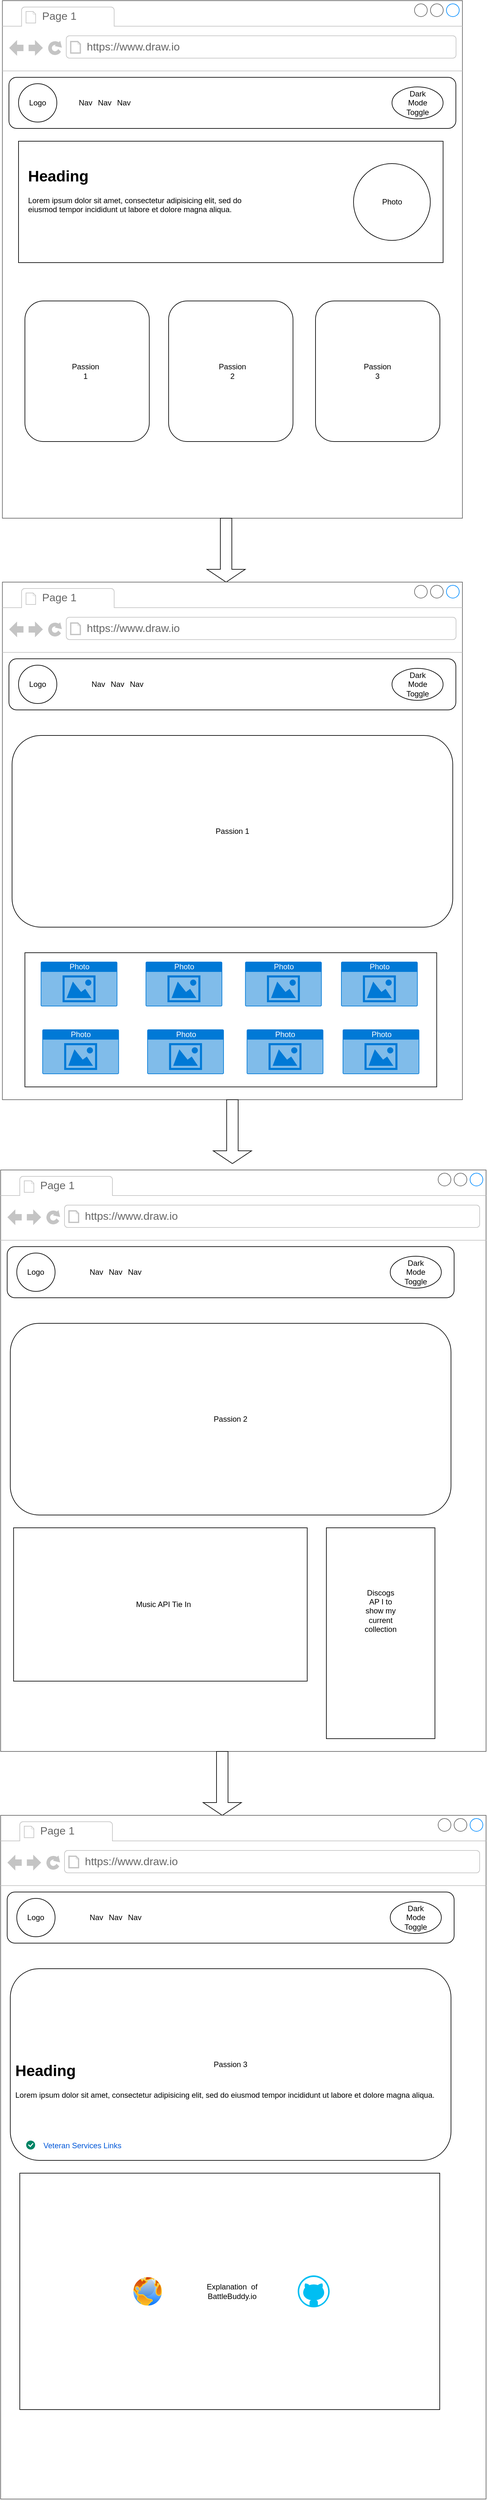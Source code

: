 <mxfile version="13.1.3">
    <diagram id="6hGFLwfOUW9BJ-s0fimq" name="Page-1">
        <mxGraphModel dx="1074" dy="798" grid="1" gridSize="10" guides="1" tooltips="1" connect="1" arrows="1" fold="1" page="1" pageScale="1" pageWidth="827" pageHeight="1169" math="0" shadow="0">
            <root>
                <mxCell id="0"/>
                <mxCell id="1" parent="0"/>
                <mxCell id="2" value="" style="rounded=0;whiteSpace=wrap;html=1;" vertex="1" parent="1">
                    <mxGeometry x="76" y="180" width="600" height="460" as="geometry"/>
                </mxCell>
                <mxCell id="6" value="" style="strokeWidth=1;shadow=0;dashed=0;align=center;html=1;shape=mxgraph.mockup.containers.browserWindow;rSize=0;strokeColor=#666666;strokeColor2=#008cff;strokeColor3=#c4c4c4;mainText=,;recursiveResize=0;" vertex="1" parent="1">
                    <mxGeometry x="69.75" y="180" width="720.25" height="810" as="geometry"/>
                </mxCell>
                <mxCell id="7" value="Page 1" style="strokeWidth=1;shadow=0;dashed=0;align=center;html=1;shape=mxgraph.mockup.containers.anchor;fontSize=17;fontColor=#666666;align=left;" vertex="1" parent="6">
                    <mxGeometry x="60" y="12" width="110" height="26" as="geometry"/>
                </mxCell>
                <mxCell id="8" value="https://www.draw.io" style="strokeWidth=1;shadow=0;dashed=0;align=center;html=1;shape=mxgraph.mockup.containers.anchor;rSize=0;fontSize=17;fontColor=#666666;align=left;" vertex="1" parent="6">
                    <mxGeometry x="130" y="60" width="250" height="26" as="geometry"/>
                </mxCell>
                <mxCell id="27" value="" style="rounded=0;whiteSpace=wrap;html=1;" vertex="1" parent="6">
                    <mxGeometry x="25.25" y="220" width="664.75" height="190" as="geometry"/>
                </mxCell>
                <mxCell id="48" value="" style="rounded=1;whiteSpace=wrap;html=1;" vertex="1" parent="6">
                    <mxGeometry x="10.25" y="120" width="699.75" height="80" as="geometry"/>
                </mxCell>
                <mxCell id="50" value="" style="ellipse;whiteSpace=wrap;html=1;aspect=fixed;" vertex="1" parent="6">
                    <mxGeometry x="25.25" y="130" width="60" height="60" as="geometry"/>
                </mxCell>
                <mxCell id="51" value="" style="ellipse;whiteSpace=wrap;html=1;" vertex="1" parent="6">
                    <mxGeometry x="610" y="135" width="80" height="50" as="geometry"/>
                </mxCell>
                <mxCell id="54" value="Logo" style="text;html=1;strokeColor=none;fillColor=none;align=center;verticalAlign=middle;whiteSpace=wrap;rounded=0;" vertex="1" parent="6">
                    <mxGeometry x="35.25" y="150" width="40" height="20" as="geometry"/>
                </mxCell>
                <mxCell id="55" value="Dark Mode Toggle" style="text;html=1;strokeColor=none;fillColor=none;align=center;verticalAlign=middle;whiteSpace=wrap;rounded=0;" vertex="1" parent="6">
                    <mxGeometry x="630" y="150" width="40" height="20" as="geometry"/>
                </mxCell>
                <mxCell id="59" value="&lt;h1&gt;Heading&lt;/h1&gt;&lt;p&gt;Lorem ipsum dolor sit amet, consectetur adipisicing elit, sed do eiusmod tempor incididunt ut labore et dolore magna aliqua.&lt;/p&gt;" style="text;html=1;strokeColor=none;fillColor=none;spacing=5;spacingTop=-20;whiteSpace=wrap;overflow=hidden;rounded=0;" vertex="1" parent="6">
                    <mxGeometry x="35.25" y="255" width="344.75" height="120" as="geometry"/>
                </mxCell>
                <mxCell id="60" value="" style="ellipse;whiteSpace=wrap;html=1;aspect=fixed;" vertex="1" parent="6">
                    <mxGeometry x="549.75" y="255" width="120.25" height="120.25" as="geometry"/>
                </mxCell>
                <mxCell id="61" value="Photo" style="text;html=1;strokeColor=none;fillColor=none;align=center;verticalAlign=middle;whiteSpace=wrap;rounded=0;" vertex="1" parent="6">
                    <mxGeometry x="589.88" y="305" width="40" height="20" as="geometry"/>
                </mxCell>
                <mxCell id="62" value="" style="rounded=1;whiteSpace=wrap;html=1;" vertex="1" parent="6">
                    <mxGeometry x="35.25" y="470" width="194.75" height="220" as="geometry"/>
                </mxCell>
                <mxCell id="64" value="" style="rounded=1;whiteSpace=wrap;html=1;" vertex="1" parent="6">
                    <mxGeometry x="490.25" y="470" width="194.75" height="220" as="geometry"/>
                </mxCell>
                <mxCell id="63" value="" style="rounded=1;whiteSpace=wrap;html=1;" vertex="1" parent="6">
                    <mxGeometry x="260.25" y="470" width="194.75" height="220" as="geometry"/>
                </mxCell>
                <mxCell id="65" value="Passion 1" style="text;html=1;strokeColor=none;fillColor=none;align=center;verticalAlign=middle;whiteSpace=wrap;rounded=0;" vertex="1" parent="6">
                    <mxGeometry x="110.25" y="570" width="40" height="20" as="geometry"/>
                </mxCell>
                <mxCell id="66" value="Passion 2" style="text;html=1;strokeColor=none;fillColor=none;align=center;verticalAlign=middle;whiteSpace=wrap;rounded=0;" vertex="1" parent="6">
                    <mxGeometry x="340.13" y="570" width="40" height="20" as="geometry"/>
                </mxCell>
                <mxCell id="67" value="Passion 3" style="text;html=1;strokeColor=none;fillColor=none;align=center;verticalAlign=middle;whiteSpace=wrap;rounded=0;" vertex="1" parent="6">
                    <mxGeometry x="567.62" y="570" width="40" height="20" as="geometry"/>
                </mxCell>
                <mxCell id="109" value="Nav" style="text;html=1;strokeColor=none;fillColor=none;align=center;verticalAlign=middle;whiteSpace=wrap;rounded=0;" vertex="1" parent="6">
                    <mxGeometry x="140.5" y="150" width="40" height="20" as="geometry"/>
                </mxCell>
                <mxCell id="110" value="Nav" style="text;html=1;strokeColor=none;fillColor=none;align=center;verticalAlign=middle;whiteSpace=wrap;rounded=0;" vertex="1" parent="6">
                    <mxGeometry x="110.25" y="150" width="40" height="20" as="geometry"/>
                </mxCell>
                <mxCell id="111" value="Nav" style="text;html=1;strokeColor=none;fillColor=none;align=center;verticalAlign=middle;whiteSpace=wrap;rounded=0;" vertex="1" parent="6">
                    <mxGeometry x="170.25" y="150" width="40" height="20" as="geometry"/>
                </mxCell>
                <mxCell id="69" value="" style="shape=singleArrow;direction=south;whiteSpace=wrap;html=1;" vertex="1" parent="1">
                    <mxGeometry x="390" y="990" width="60" height="100" as="geometry"/>
                </mxCell>
                <mxCell id="70" value="" style="strokeWidth=1;shadow=0;dashed=0;align=center;html=1;shape=mxgraph.mockup.containers.browserWindow;rSize=0;strokeColor=#666666;strokeColor2=#008cff;strokeColor3=#c4c4c4;mainText=,;recursiveResize=0;" vertex="1" parent="1">
                    <mxGeometry x="69.75" y="1090" width="720.25" height="810" as="geometry"/>
                </mxCell>
                <mxCell id="128" value="" style="rounded=0;whiteSpace=wrap;html=1;" vertex="1" parent="70">
                    <mxGeometry x="35.25" y="580" width="644.75" height="210" as="geometry"/>
                </mxCell>
                <mxCell id="71" value="Page 1" style="strokeWidth=1;shadow=0;dashed=0;align=center;html=1;shape=mxgraph.mockup.containers.anchor;fontSize=17;fontColor=#666666;align=left;" vertex="1" parent="70">
                    <mxGeometry x="60" y="12" width="110" height="26" as="geometry"/>
                </mxCell>
                <mxCell id="72" value="https://www.draw.io" style="strokeWidth=1;shadow=0;dashed=0;align=center;html=1;shape=mxgraph.mockup.containers.anchor;rSize=0;fontSize=17;fontColor=#666666;align=left;" vertex="1" parent="70">
                    <mxGeometry x="130" y="60" width="250" height="26" as="geometry"/>
                </mxCell>
                <mxCell id="74" value="" style="rounded=1;whiteSpace=wrap;html=1;" vertex="1" parent="70">
                    <mxGeometry x="10.25" y="120" width="699.75" height="80" as="geometry"/>
                </mxCell>
                <mxCell id="75" value="" style="ellipse;whiteSpace=wrap;html=1;aspect=fixed;" vertex="1" parent="70">
                    <mxGeometry x="25.25" y="130" width="60" height="60" as="geometry"/>
                </mxCell>
                <mxCell id="76" value="" style="ellipse;whiteSpace=wrap;html=1;" vertex="1" parent="70">
                    <mxGeometry x="610" y="135" width="80" height="50" as="geometry"/>
                </mxCell>
                <mxCell id="77" value="Logo" style="text;html=1;strokeColor=none;fillColor=none;align=center;verticalAlign=middle;whiteSpace=wrap;rounded=0;" vertex="1" parent="70">
                    <mxGeometry x="35.25" y="150" width="40" height="20" as="geometry"/>
                </mxCell>
                <mxCell id="78" value="Dark Mode Toggle" style="text;html=1;strokeColor=none;fillColor=none;align=center;verticalAlign=middle;whiteSpace=wrap;rounded=0;" vertex="1" parent="70">
                    <mxGeometry x="630" y="150" width="40" height="20" as="geometry"/>
                </mxCell>
                <mxCell id="82" value="" style="rounded=1;whiteSpace=wrap;html=1;" vertex="1" parent="70">
                    <mxGeometry x="15.13" y="240" width="690" height="300" as="geometry"/>
                </mxCell>
                <mxCell id="85" value="Passion 1" style="text;html=1;strokeColor=none;fillColor=none;align=center;verticalAlign=middle;whiteSpace=wrap;rounded=0;" vertex="1" parent="70">
                    <mxGeometry x="317.25" y="350" width="85.75" height="80" as="geometry"/>
                </mxCell>
                <mxCell id="106" value="Nav" style="text;html=1;strokeColor=none;fillColor=none;align=center;verticalAlign=middle;whiteSpace=wrap;rounded=0;" vertex="1" parent="70">
                    <mxGeometry x="130" y="150" width="40" height="20" as="geometry"/>
                </mxCell>
                <mxCell id="107" value="Nav" style="text;html=1;strokeColor=none;fillColor=none;align=center;verticalAlign=middle;whiteSpace=wrap;rounded=0;" vertex="1" parent="70">
                    <mxGeometry x="160.25" y="150" width="40" height="20" as="geometry"/>
                </mxCell>
                <mxCell id="108" value="Nav" style="text;html=1;strokeColor=none;fillColor=none;align=center;verticalAlign=middle;whiteSpace=wrap;rounded=0;" vertex="1" parent="70">
                    <mxGeometry x="190" y="150" width="40" height="20" as="geometry"/>
                </mxCell>
                <mxCell id="129" value="Photo" style="html=1;strokeColor=none;fillColor=#0079D6;labelPosition=center;verticalLabelPosition=middle;verticalAlign=top;align=center;fontSize=12;outlineConnect=0;spacingTop=-6;fontColor=#FFFFFF;shape=mxgraph.sitemap.photo;" vertex="1" parent="70">
                    <mxGeometry x="60" y="594" width="120" height="70" as="geometry"/>
                </mxCell>
                <mxCell id="130" value="Photo" style="html=1;strokeColor=none;fillColor=#0079D6;labelPosition=center;verticalLabelPosition=middle;verticalAlign=top;align=center;fontSize=12;outlineConnect=0;spacingTop=-6;fontColor=#FFFFFF;shape=mxgraph.sitemap.photo;" vertex="1" parent="70">
                    <mxGeometry x="224.25" y="594" width="120" height="70" as="geometry"/>
                </mxCell>
                <mxCell id="131" value="Photo" style="html=1;strokeColor=none;fillColor=#0079D6;labelPosition=center;verticalLabelPosition=middle;verticalAlign=top;align=center;fontSize=12;outlineConnect=0;spacingTop=-6;fontColor=#FFFFFF;shape=mxgraph.sitemap.photo;" vertex="1" parent="70">
                    <mxGeometry x="380" y="594" width="120" height="70" as="geometry"/>
                </mxCell>
                <mxCell id="132" value="Photo" style="html=1;strokeColor=none;fillColor=#0079D6;labelPosition=center;verticalLabelPosition=middle;verticalAlign=top;align=center;fontSize=12;outlineConnect=0;spacingTop=-6;fontColor=#FFFFFF;shape=mxgraph.sitemap.photo;" vertex="1" parent="70">
                    <mxGeometry x="530.25" y="594" width="120" height="70" as="geometry"/>
                </mxCell>
                <mxCell id="133" value="Photo" style="html=1;strokeColor=none;fillColor=#0079D6;labelPosition=center;verticalLabelPosition=middle;verticalAlign=top;align=center;fontSize=12;outlineConnect=0;spacingTop=-6;fontColor=#FFFFFF;shape=mxgraph.sitemap.photo;" vertex="1" parent="70">
                    <mxGeometry x="62.5" y="700" width="120" height="70" as="geometry"/>
                </mxCell>
                <mxCell id="134" value="Photo" style="html=1;strokeColor=none;fillColor=#0079D6;labelPosition=center;verticalLabelPosition=middle;verticalAlign=top;align=center;fontSize=12;outlineConnect=0;spacingTop=-6;fontColor=#FFFFFF;shape=mxgraph.sitemap.photo;" vertex="1" parent="70">
                    <mxGeometry x="226.75" y="700" width="120" height="70" as="geometry"/>
                </mxCell>
                <mxCell id="135" value="Photo" style="html=1;strokeColor=none;fillColor=#0079D6;labelPosition=center;verticalLabelPosition=middle;verticalAlign=top;align=center;fontSize=12;outlineConnect=0;spacingTop=-6;fontColor=#FFFFFF;shape=mxgraph.sitemap.photo;" vertex="1" parent="70">
                    <mxGeometry x="382.5" y="700" width="120" height="70" as="geometry"/>
                </mxCell>
                <mxCell id="136" value="Photo" style="html=1;strokeColor=none;fillColor=#0079D6;labelPosition=center;verticalLabelPosition=middle;verticalAlign=top;align=center;fontSize=12;outlineConnect=0;spacingTop=-6;fontColor=#FFFFFF;shape=mxgraph.sitemap.photo;" vertex="1" parent="70">
                    <mxGeometry x="532.75" y="700" width="120" height="70" as="geometry"/>
                </mxCell>
                <mxCell id="137" value="" style="shape=singleArrow;direction=south;whiteSpace=wrap;html=1;" vertex="1" parent="1">
                    <mxGeometry x="399.88" y="1900" width="60" height="100" as="geometry"/>
                </mxCell>
                <mxCell id="138" value="" style="strokeWidth=1;shadow=0;dashed=0;align=center;html=1;shape=mxgraph.mockup.containers.browserWindow;rSize=0;strokeColor=#666666;strokeColor2=#008cff;strokeColor3=#c4c4c4;mainText=,;recursiveResize=0;" vertex="1" parent="1">
                    <mxGeometry x="67" y="2010" width="760" height="910" as="geometry"/>
                </mxCell>
                <mxCell id="140" value="Page 1" style="strokeWidth=1;shadow=0;dashed=0;align=center;html=1;shape=mxgraph.mockup.containers.anchor;fontSize=17;fontColor=#666666;align=left;" vertex="1" parent="138">
                    <mxGeometry x="60" y="12" width="110" height="26" as="geometry"/>
                </mxCell>
                <mxCell id="141" value="https://www.draw.io" style="strokeWidth=1;shadow=0;dashed=0;align=center;html=1;shape=mxgraph.mockup.containers.anchor;rSize=0;fontSize=17;fontColor=#666666;align=left;" vertex="1" parent="138">
                    <mxGeometry x="130" y="60" width="250" height="26" as="geometry"/>
                </mxCell>
                <mxCell id="142" value="" style="rounded=1;whiteSpace=wrap;html=1;" vertex="1" parent="138">
                    <mxGeometry x="10.25" y="120" width="699.75" height="80" as="geometry"/>
                </mxCell>
                <mxCell id="143" value="" style="ellipse;whiteSpace=wrap;html=1;aspect=fixed;" vertex="1" parent="138">
                    <mxGeometry x="25.25" y="130" width="60" height="60" as="geometry"/>
                </mxCell>
                <mxCell id="144" value="" style="ellipse;whiteSpace=wrap;html=1;" vertex="1" parent="138">
                    <mxGeometry x="610" y="135" width="80" height="50" as="geometry"/>
                </mxCell>
                <mxCell id="145" value="Logo" style="text;html=1;strokeColor=none;fillColor=none;align=center;verticalAlign=middle;whiteSpace=wrap;rounded=0;" vertex="1" parent="138">
                    <mxGeometry x="35.25" y="150" width="40" height="20" as="geometry"/>
                </mxCell>
                <mxCell id="146" value="Dark Mode Toggle" style="text;html=1;strokeColor=none;fillColor=none;align=center;verticalAlign=middle;whiteSpace=wrap;rounded=0;" vertex="1" parent="138">
                    <mxGeometry x="630" y="150" width="40" height="20" as="geometry"/>
                </mxCell>
                <mxCell id="147" value="" style="rounded=1;whiteSpace=wrap;html=1;" vertex="1" parent="138">
                    <mxGeometry x="15.13" y="240" width="690" height="300" as="geometry"/>
                </mxCell>
                <mxCell id="148" value="Passion 2" style="text;html=1;strokeColor=none;fillColor=none;align=center;verticalAlign=middle;whiteSpace=wrap;rounded=0;" vertex="1" parent="138">
                    <mxGeometry x="317.25" y="350" width="85.75" height="80" as="geometry"/>
                </mxCell>
                <mxCell id="149" value="Nav" style="text;html=1;strokeColor=none;fillColor=none;align=center;verticalAlign=middle;whiteSpace=wrap;rounded=0;" vertex="1" parent="138">
                    <mxGeometry x="130" y="150" width="40" height="20" as="geometry"/>
                </mxCell>
                <mxCell id="150" value="Nav" style="text;html=1;strokeColor=none;fillColor=none;align=center;verticalAlign=middle;whiteSpace=wrap;rounded=0;" vertex="1" parent="138">
                    <mxGeometry x="160.25" y="150" width="40" height="20" as="geometry"/>
                </mxCell>
                <mxCell id="151" value="Nav" style="text;html=1;strokeColor=none;fillColor=none;align=center;verticalAlign=middle;whiteSpace=wrap;rounded=0;" vertex="1" parent="138">
                    <mxGeometry x="190" y="150" width="40" height="20" as="geometry"/>
                </mxCell>
                <mxCell id="160" value="" style="rounded=0;whiteSpace=wrap;html=1;" vertex="1" parent="138">
                    <mxGeometry x="20.25" y="560" width="459.75" height="240" as="geometry"/>
                </mxCell>
                <mxCell id="161" value="Music API Tie In" style="text;html=1;strokeColor=none;fillColor=none;align=center;verticalAlign=middle;whiteSpace=wrap;rounded=0;" vertex="1" parent="138">
                    <mxGeometry x="190" y="660" width="130" height="40" as="geometry"/>
                </mxCell>
                <mxCell id="162" value="" style="rounded=0;whiteSpace=wrap;html=1;rotation=90;" vertex="1" parent="138">
                    <mxGeometry x="430" y="640" width="330" height="170" as="geometry"/>
                </mxCell>
                <mxCell id="163" value="Discogs AP I to show my current collection" style="text;html=1;strokeColor=none;fillColor=none;align=center;verticalAlign=middle;whiteSpace=wrap;rounded=0;" vertex="1" parent="138">
                    <mxGeometry x="575" y="680" width="40" height="20" as="geometry"/>
                </mxCell>
                <mxCell id="164" value="" style="shape=singleArrow;direction=south;whiteSpace=wrap;html=1;" vertex="1" parent="1">
                    <mxGeometry x="384" y="2920" width="60" height="100" as="geometry"/>
                </mxCell>
                <mxCell id="165" value="" style="strokeWidth=1;shadow=0;dashed=0;align=center;html=1;shape=mxgraph.mockup.containers.browserWindow;rSize=0;strokeColor=#666666;strokeColor2=#008cff;strokeColor3=#c4c4c4;mainText=,;recursiveResize=0;" vertex="1" parent="1">
                    <mxGeometry x="67" y="3020" width="760" height="1070" as="geometry"/>
                </mxCell>
                <mxCell id="166" value="Page 1" style="strokeWidth=1;shadow=0;dashed=0;align=center;html=1;shape=mxgraph.mockup.containers.anchor;fontSize=17;fontColor=#666666;align=left;" vertex="1" parent="165">
                    <mxGeometry x="60" y="12" width="110" height="26" as="geometry"/>
                </mxCell>
                <mxCell id="167" value="https://www.draw.io" style="strokeWidth=1;shadow=0;dashed=0;align=center;html=1;shape=mxgraph.mockup.containers.anchor;rSize=0;fontSize=17;fontColor=#666666;align=left;" vertex="1" parent="165">
                    <mxGeometry x="130" y="60" width="250" height="26" as="geometry"/>
                </mxCell>
                <mxCell id="168" value="" style="rounded=1;whiteSpace=wrap;html=1;" vertex="1" parent="165">
                    <mxGeometry x="10.25" y="120" width="699.75" height="80" as="geometry"/>
                </mxCell>
                <mxCell id="169" value="" style="ellipse;whiteSpace=wrap;html=1;aspect=fixed;" vertex="1" parent="165">
                    <mxGeometry x="25.25" y="130" width="60" height="60" as="geometry"/>
                </mxCell>
                <mxCell id="170" value="" style="ellipse;whiteSpace=wrap;html=1;" vertex="1" parent="165">
                    <mxGeometry x="610" y="135" width="80" height="50" as="geometry"/>
                </mxCell>
                <mxCell id="171" value="Logo" style="text;html=1;strokeColor=none;fillColor=none;align=center;verticalAlign=middle;whiteSpace=wrap;rounded=0;" vertex="1" parent="165">
                    <mxGeometry x="35.25" y="150" width="40" height="20" as="geometry"/>
                </mxCell>
                <mxCell id="172" value="Dark Mode Toggle" style="text;html=1;strokeColor=none;fillColor=none;align=center;verticalAlign=middle;whiteSpace=wrap;rounded=0;" vertex="1" parent="165">
                    <mxGeometry x="630" y="150" width="40" height="20" as="geometry"/>
                </mxCell>
                <mxCell id="173" value="" style="rounded=1;whiteSpace=wrap;html=1;" vertex="1" parent="165">
                    <mxGeometry x="15.13" y="240" width="690" height="300" as="geometry"/>
                </mxCell>
                <mxCell id="174" value="Passion 3" style="text;html=1;strokeColor=none;fillColor=none;align=center;verticalAlign=middle;whiteSpace=wrap;rounded=0;" vertex="1" parent="165">
                    <mxGeometry x="317.25" y="350" width="85.75" height="80" as="geometry"/>
                </mxCell>
                <mxCell id="175" value="Nav" style="text;html=1;strokeColor=none;fillColor=none;align=center;verticalAlign=middle;whiteSpace=wrap;rounded=0;" vertex="1" parent="165">
                    <mxGeometry x="130" y="150" width="40" height="20" as="geometry"/>
                </mxCell>
                <mxCell id="176" value="Nav" style="text;html=1;strokeColor=none;fillColor=none;align=center;verticalAlign=middle;whiteSpace=wrap;rounded=0;" vertex="1" parent="165">
                    <mxGeometry x="160.25" y="150" width="40" height="20" as="geometry"/>
                </mxCell>
                <mxCell id="177" value="Nav" style="text;html=1;strokeColor=none;fillColor=none;align=center;verticalAlign=middle;whiteSpace=wrap;rounded=0;" vertex="1" parent="165">
                    <mxGeometry x="190" y="150" width="40" height="20" as="geometry"/>
                </mxCell>
                <mxCell id="182" value="&lt;h1&gt;Heading&lt;/h1&gt;&lt;p&gt;Lorem ipsum dolor sit amet, consectetur adipisicing elit, sed do eiusmod tempor incididunt ut labore et dolore magna aliqua.&lt;/p&gt;" style="text;html=1;strokeColor=none;fillColor=none;spacing=5;spacingTop=-20;whiteSpace=wrap;overflow=hidden;rounded=0;" vertex="1" parent="165">
                    <mxGeometry x="17.76" y="380" width="684.75" height="140" as="geometry"/>
                </mxCell>
                <mxCell id="185" value="Veteran Services Links" style="fillColor=none;strokeColor=none;html=1;fontColor=#0057D8;align=left;fontSize=12" vertex="1" parent="165">
                    <mxGeometry x="65.0" y="500" width="125" height="33" as="geometry"/>
                </mxCell>
                <mxCell id="186" value="" style="html=1;shadow=0;dashed=0;shape=mxgraph.atlassian.checkbox;fillColor=#008465;strokeColor=none;html=1" vertex="1" parent="165">
                    <mxGeometry x="40.0" y="509" width="14" height="14" as="geometry"/>
                </mxCell>
                <mxCell id="187" value="" style="rounded=0;whiteSpace=wrap;html=1;" vertex="1" parent="165">
                    <mxGeometry x="30" y="560" width="657.5" height="370" as="geometry"/>
                </mxCell>
                <mxCell id="188" value="Explanation&amp;nbsp; of BattleBuddy.io" style="text;html=1;strokeColor=none;fillColor=none;align=center;verticalAlign=middle;whiteSpace=wrap;rounded=0;" vertex="1" parent="165">
                    <mxGeometry x="300.94" y="702.5" width="122.63" height="85" as="geometry"/>
                </mxCell>
                <mxCell id="189" value="" style="verticalLabelPosition=bottom;html=1;verticalAlign=top;align=center;strokeColor=none;fillColor=#00BEF2;shape=mxgraph.azure.github_code;pointerEvents=1;" vertex="1" parent="165">
                    <mxGeometry x="465.13" y="720" width="50" height="50" as="geometry"/>
                </mxCell>
                <mxCell id="190" value="" style="aspect=fixed;perimeter=ellipsePerimeter;html=1;align=center;shadow=0;dashed=0;spacingTop=3;image;image=img/lib/active_directory/internet_globe.svg;" vertex="1" parent="165">
                    <mxGeometry x="205.13" y="720" width="50" height="50" as="geometry"/>
                </mxCell>
            </root>
        </mxGraphModel>
    </diagram>
</mxfile>